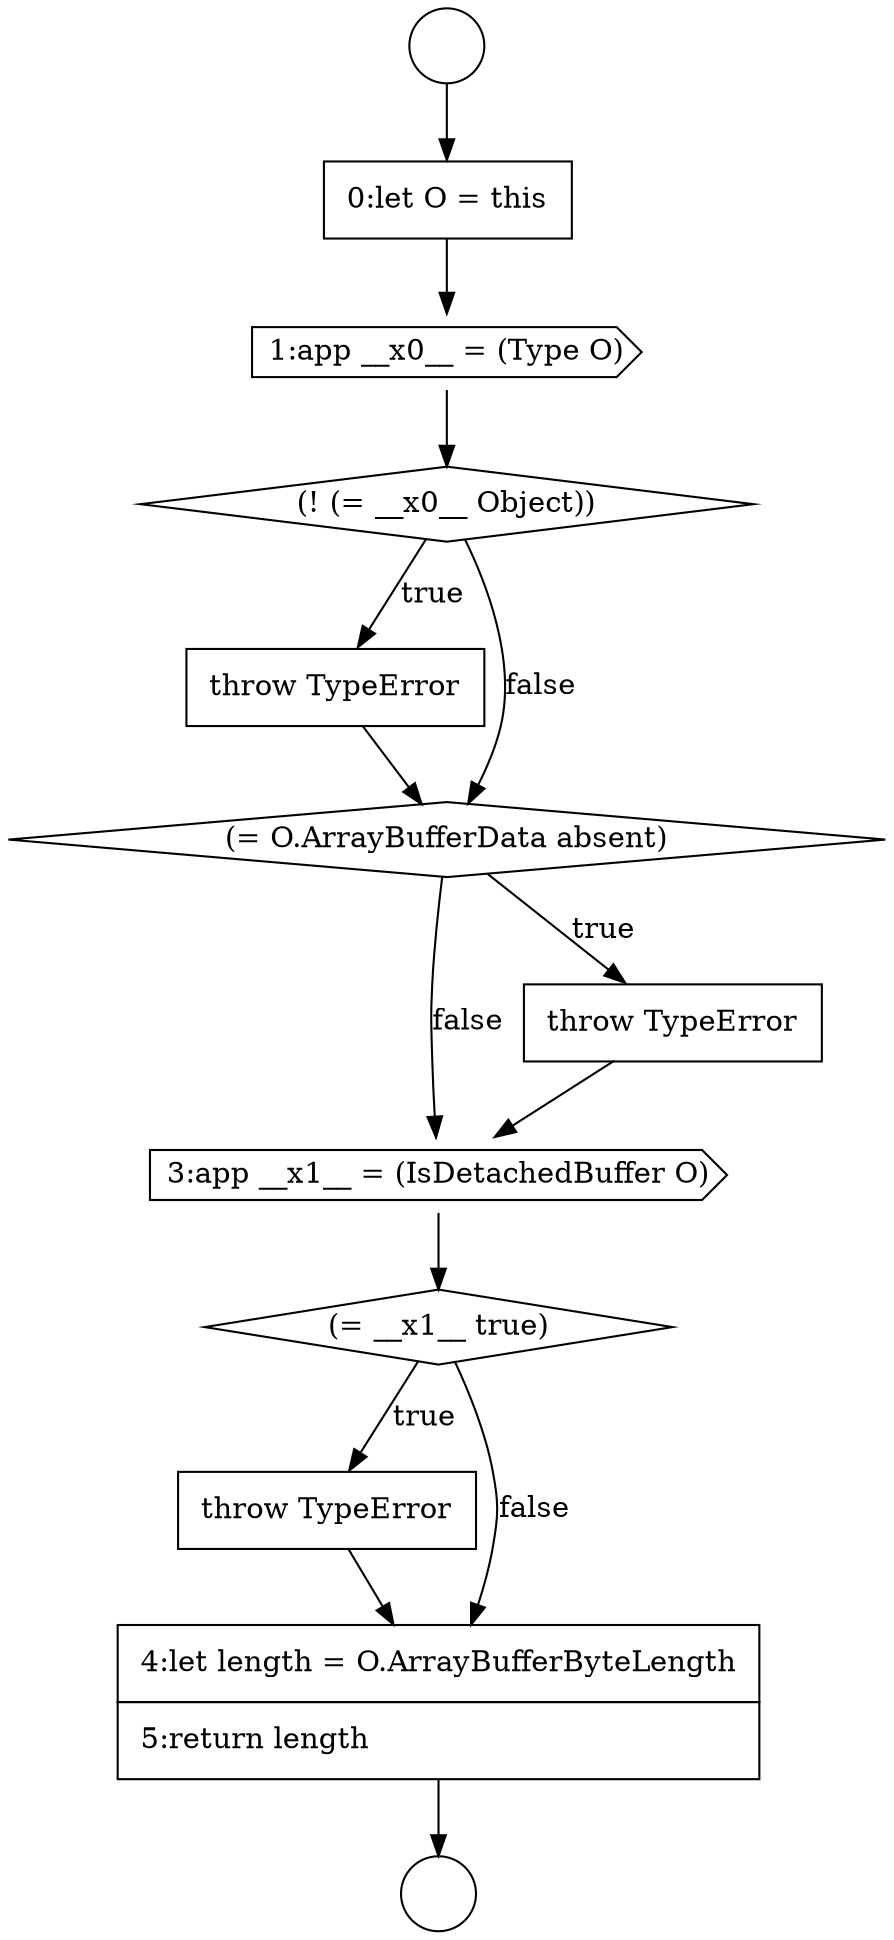 digraph {
  node15055 [shape=cds, label=<<font color="black">3:app __x1__ = (IsDetachedBuffer O)</font>> color="black" fillcolor="white" style=filled]
  node15051 [shape=diamond, label=<<font color="black">(! (= __x0__ Object))</font>> color="black" fillcolor="white" style=filled]
  node15050 [shape=cds, label=<<font color="black">1:app __x0__ = (Type O)</font>> color="black" fillcolor="white" style=filled]
  node15057 [shape=none, margin=0, label=<<font color="black">
    <table border="0" cellborder="1" cellspacing="0" cellpadding="10">
      <tr><td align="left">throw TypeError</td></tr>
    </table>
  </font>> color="black" fillcolor="white" style=filled]
  node15049 [shape=none, margin=0, label=<<font color="black">
    <table border="0" cellborder="1" cellspacing="0" cellpadding="10">
      <tr><td align="left">0:let O = this</td></tr>
    </table>
  </font>> color="black" fillcolor="white" style=filled]
  node15056 [shape=diamond, label=<<font color="black">(= __x1__ true)</font>> color="black" fillcolor="white" style=filled]
  node15052 [shape=none, margin=0, label=<<font color="black">
    <table border="0" cellborder="1" cellspacing="0" cellpadding="10">
      <tr><td align="left">throw TypeError</td></tr>
    </table>
  </font>> color="black" fillcolor="white" style=filled]
  node15054 [shape=none, margin=0, label=<<font color="black">
    <table border="0" cellborder="1" cellspacing="0" cellpadding="10">
      <tr><td align="left">throw TypeError</td></tr>
    </table>
  </font>> color="black" fillcolor="white" style=filled]
  node15047 [shape=circle label=" " color="black" fillcolor="white" style=filled]
  node15048 [shape=circle label=" " color="black" fillcolor="white" style=filled]
  node15053 [shape=diamond, label=<<font color="black">(= O.ArrayBufferData absent)</font>> color="black" fillcolor="white" style=filled]
  node15058 [shape=none, margin=0, label=<<font color="black">
    <table border="0" cellborder="1" cellspacing="0" cellpadding="10">
      <tr><td align="left">4:let length = O.ArrayBufferByteLength</td></tr>
      <tr><td align="left">5:return length</td></tr>
    </table>
  </font>> color="black" fillcolor="white" style=filled]
  node15051 -> node15052 [label=<<font color="black">true</font>> color="black"]
  node15051 -> node15053 [label=<<font color="black">false</font>> color="black"]
  node15057 -> node15058 [ color="black"]
  node15050 -> node15051 [ color="black"]
  node15054 -> node15055 [ color="black"]
  node15049 -> node15050 [ color="black"]
  node15047 -> node15049 [ color="black"]
  node15058 -> node15048 [ color="black"]
  node15052 -> node15053 [ color="black"]
  node15055 -> node15056 [ color="black"]
  node15056 -> node15057 [label=<<font color="black">true</font>> color="black"]
  node15056 -> node15058 [label=<<font color="black">false</font>> color="black"]
  node15053 -> node15054 [label=<<font color="black">true</font>> color="black"]
  node15053 -> node15055 [label=<<font color="black">false</font>> color="black"]
}
